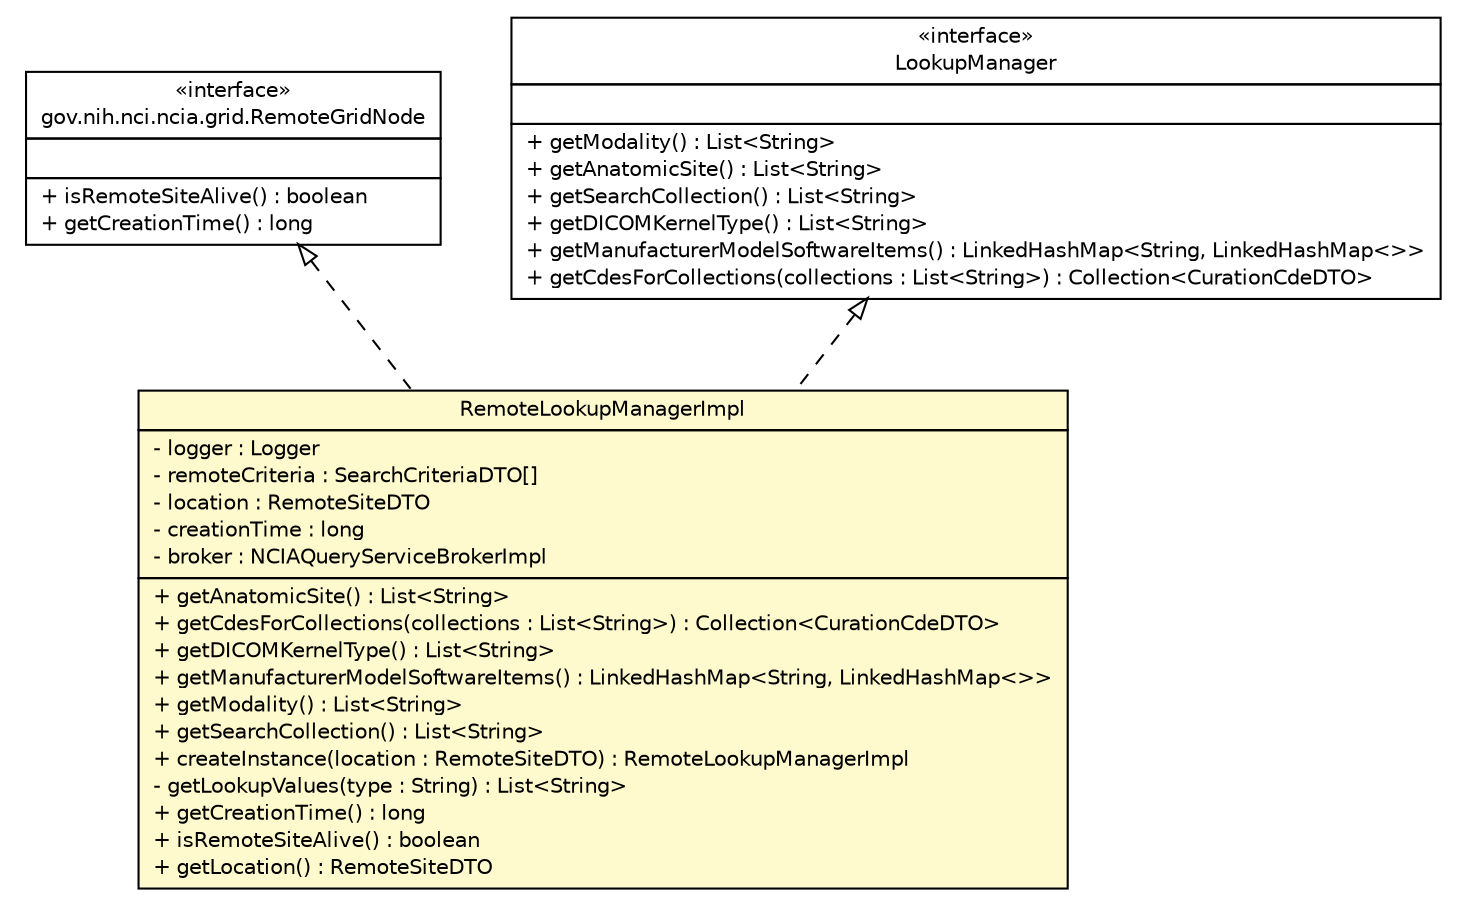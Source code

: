 #!/usr/local/bin/dot
#
# Class diagram 
# Generated by UmlGraph version 4.8 (http://www.spinellis.gr/sw/umlgraph)
#

digraph G {
	edge [fontname="Helvetica",fontsize=10,labelfontname="Helvetica",labelfontsize=10];
	node [fontname="Helvetica",fontsize=10,shape=plaintext];
	// gov.nih.nci.ncia.grid.RemoteGridNode
	c40780 [label=<<table border="0" cellborder="1" cellspacing="0" cellpadding="2" port="p" href="../grid/RemoteGridNode.html">
		<tr><td><table border="0" cellspacing="0" cellpadding="1">
			<tr><td> &laquo;interface&raquo; </td></tr>
			<tr><td> gov.nih.nci.ncia.grid.RemoteGridNode </td></tr>
		</table></td></tr>
		<tr><td><table border="0" cellspacing="0" cellpadding="1">
			<tr><td align="left">  </td></tr>
		</table></td></tr>
		<tr><td><table border="0" cellspacing="0" cellpadding="1">
			<tr><td align="left"> + isRemoteSiteAlive() : boolean </td></tr>
			<tr><td align="left"> + getCreationTime() : long </td></tr>
		</table></td></tr>
		</table>>, fontname="Helvetica", fontcolor="black", fontsize=10.0];
	// gov.nih.nci.ncia.lookup.LookupManager
	c40813 [label=<<table border="0" cellborder="1" cellspacing="0" cellpadding="2" port="p" href="./LookupManager.html">
		<tr><td><table border="0" cellspacing="0" cellpadding="1">
			<tr><td> &laquo;interface&raquo; </td></tr>
			<tr><td> LookupManager </td></tr>
		</table></td></tr>
		<tr><td><table border="0" cellspacing="0" cellpadding="1">
			<tr><td align="left">  </td></tr>
		</table></td></tr>
		<tr><td><table border="0" cellspacing="0" cellpadding="1">
			<tr><td align="left"> + getModality() : List&lt;String&gt; </td></tr>
			<tr><td align="left"> + getAnatomicSite() : List&lt;String&gt; </td></tr>
			<tr><td align="left"> + getSearchCollection() : List&lt;String&gt; </td></tr>
			<tr><td align="left"> + getDICOMKernelType() : List&lt;String&gt; </td></tr>
			<tr><td align="left"> + getManufacturerModelSoftwareItems() : LinkedHashMap&lt;String, LinkedHashMap&lt;&gt;&gt; </td></tr>
			<tr><td align="left"> + getCdesForCollections(collections : List&lt;String&gt;) : Collection&lt;CurationCdeDTO&gt; </td></tr>
		</table></td></tr>
		</table>>, fontname="Helvetica", fontcolor="black", fontsize=10.0];
	// gov.nih.nci.ncia.lookup.RemoteLookupManagerImpl
	c40817 [label=<<table border="0" cellborder="1" cellspacing="0" cellpadding="2" port="p" bgcolor="lemonChiffon" href="./RemoteLookupManagerImpl.html">
		<tr><td><table border="0" cellspacing="0" cellpadding="1">
			<tr><td> RemoteLookupManagerImpl </td></tr>
		</table></td></tr>
		<tr><td><table border="0" cellspacing="0" cellpadding="1">
			<tr><td align="left"> - logger : Logger </td></tr>
			<tr><td align="left"> - remoteCriteria : SearchCriteriaDTO[] </td></tr>
			<tr><td align="left"> - location : RemoteSiteDTO </td></tr>
			<tr><td align="left"> - creationTime : long </td></tr>
			<tr><td align="left"> - broker : NCIAQueryServiceBrokerImpl </td></tr>
		</table></td></tr>
		<tr><td><table border="0" cellspacing="0" cellpadding="1">
			<tr><td align="left"> + getAnatomicSite() : List&lt;String&gt; </td></tr>
			<tr><td align="left"> + getCdesForCollections(collections : List&lt;String&gt;) : Collection&lt;CurationCdeDTO&gt; </td></tr>
			<tr><td align="left"> + getDICOMKernelType() : List&lt;String&gt; </td></tr>
			<tr><td align="left"> + getManufacturerModelSoftwareItems() : LinkedHashMap&lt;String, LinkedHashMap&lt;&gt;&gt; </td></tr>
			<tr><td align="left"> + getModality() : List&lt;String&gt; </td></tr>
			<tr><td align="left"> + getSearchCollection() : List&lt;String&gt; </td></tr>
			<tr><td align="left"> + createInstance(location : RemoteSiteDTO) : RemoteLookupManagerImpl </td></tr>
			<tr><td align="left"> - getLookupValues(type : String) : List&lt;String&gt; </td></tr>
			<tr><td align="left"> + getCreationTime() : long </td></tr>
			<tr><td align="left"> + isRemoteSiteAlive() : boolean </td></tr>
			<tr><td align="left"> + getLocation() : RemoteSiteDTO </td></tr>
		</table></td></tr>
		</table>>, fontname="Helvetica", fontcolor="black", fontsize=10.0];
	//gov.nih.nci.ncia.lookup.RemoteLookupManagerImpl implements gov.nih.nci.ncia.lookup.LookupManager
	c40813:p -> c40817:p [dir=back,arrowtail=empty,style=dashed];
	//gov.nih.nci.ncia.lookup.RemoteLookupManagerImpl implements gov.nih.nci.ncia.grid.RemoteGridNode
	c40780:p -> c40817:p [dir=back,arrowtail=empty,style=dashed];
}

